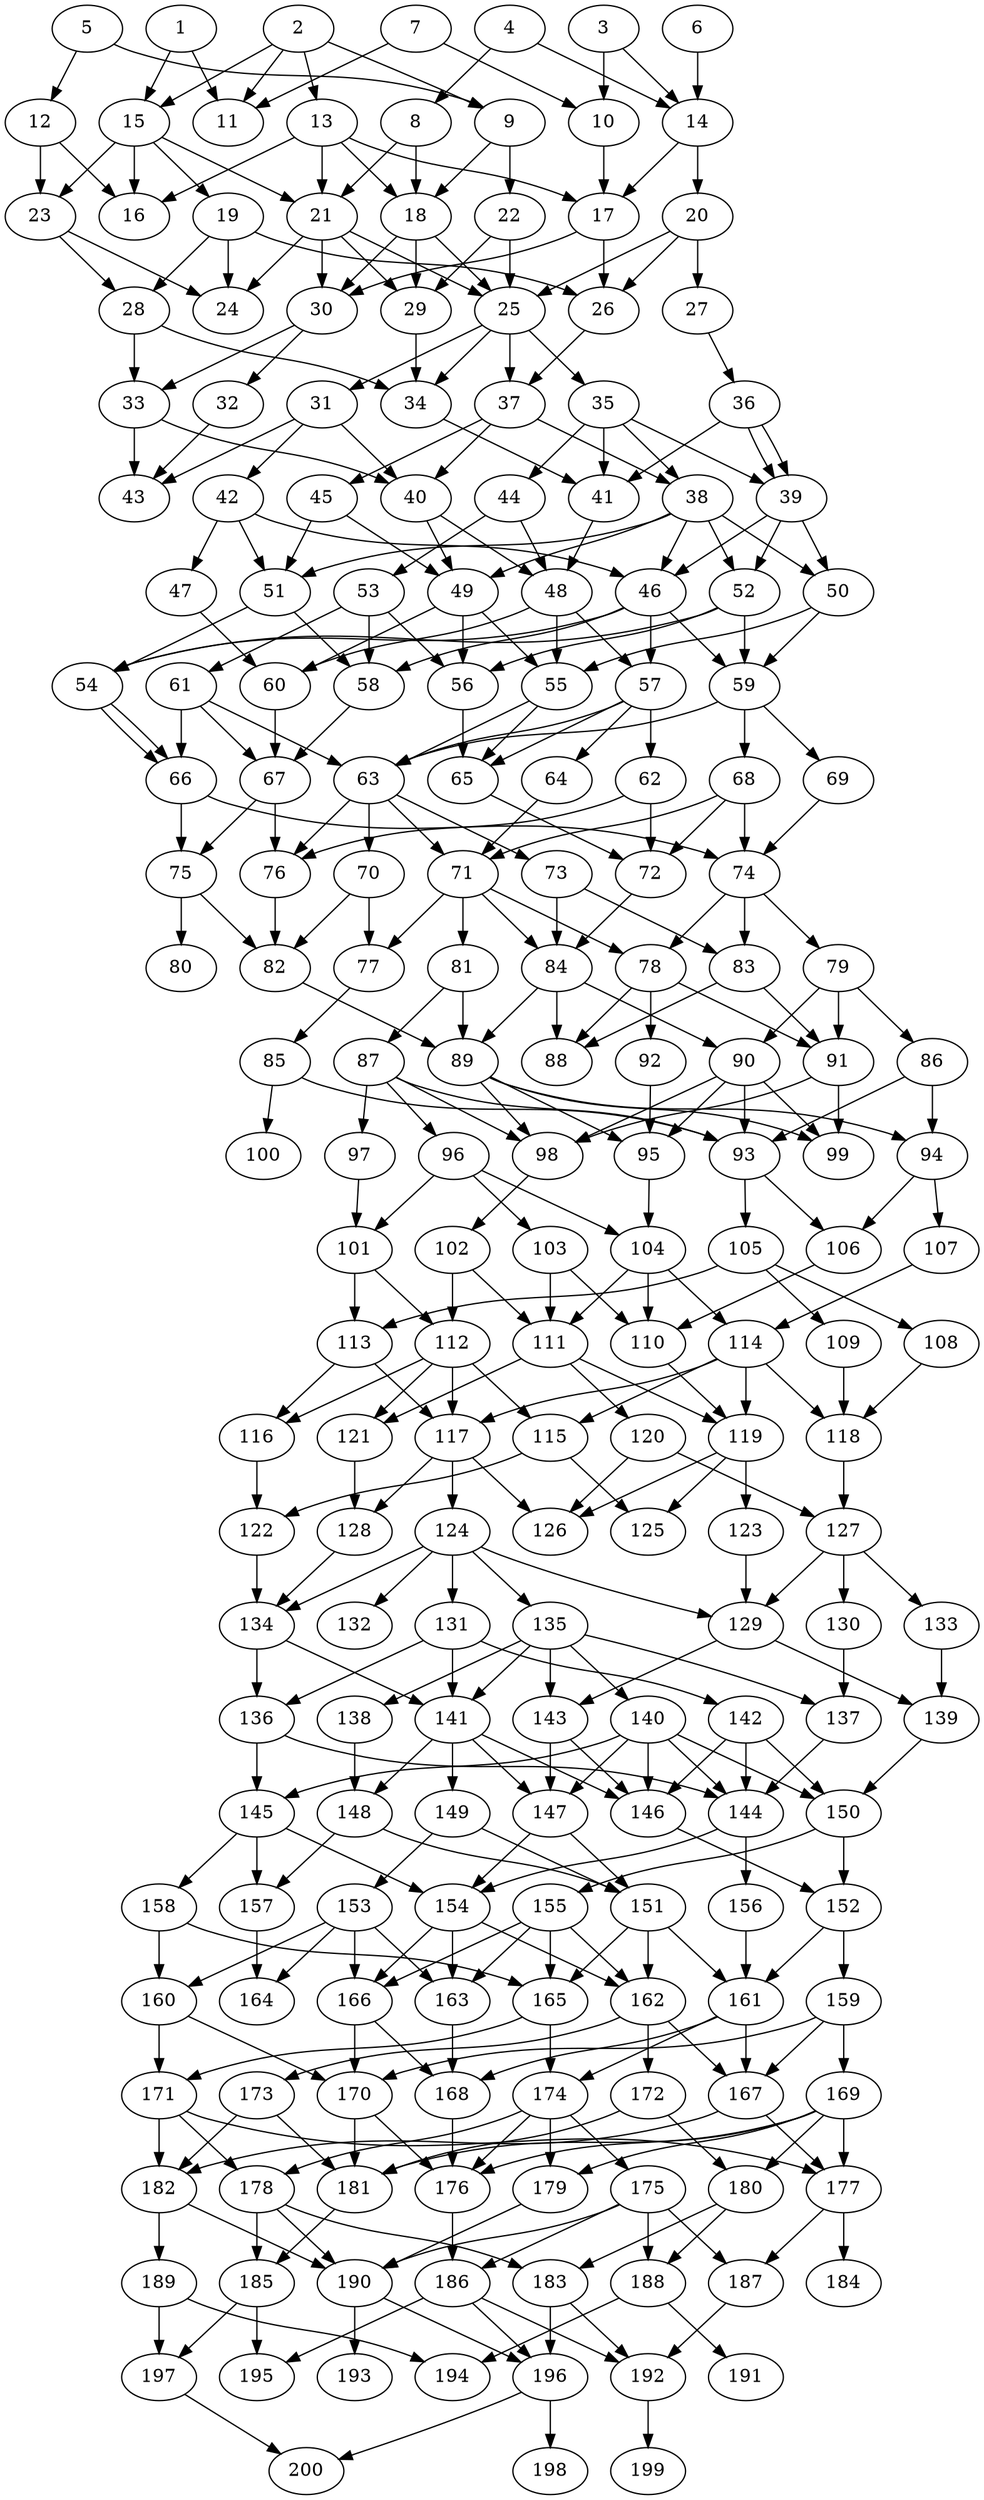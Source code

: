 // DAG automatically generated by daggen at Wed Apr 12 12:22:20 2017
// ./daggen --dot -n 200 --jump=1 --fat=0.4 --regularity=0.8 --density=0.4 
digraph G {
  1 [size="165665526572", alpha="0.10"]
  1 -> 11 [size ="679477248"]
  1 -> 15 [size ="679477248"]
  2 [size="231928233984", alpha="0.19"]
  2 -> 9 [size ="301989888"]
  2 -> 11 [size ="301989888"]
  2 -> 13 [size ="301989888"]
  2 -> 15 [size ="301989888"]
  3 [size="791645869529", alpha="0.14"]
  3 -> 10 [size ="679477248"]
  3 -> 14 [size ="679477248"]
  4 [size="128659902612", alpha="0.17"]
  4 -> 8 [size ="134217728"]
  4 -> 14 [size ="134217728"]
  5 [size="231928233984", alpha="0.14"]
  5 -> 9 [size ="301989888"]
  5 -> 12 [size ="301989888"]
  6 [size="8589934592", alpha="0.09"]
  6 -> 14 [size ="33554432"]
  7 [size="28991029248", alpha="0.19"]
  7 -> 10 [size ="75497472"]
  7 -> 11 [size ="75497472"]
  8 [size="107484559596", alpha="0.05"]
  8 -> 18 [size ="209715200"]
  8 -> 21 [size ="209715200"]
  9 [size="68719476736", alpha="0.15"]
  9 -> 18 [size ="134217728"]
  9 -> 22 [size ="134217728"]
  10 [size="34982890656", alpha="0.13"]
  10 -> 17 [size ="679477248"]
  11 [size="134217728000", alpha="0.15"]
  12 [size="944366943269", alpha="0.06"]
  12 -> 16 [size ="679477248"]
  12 -> 23 [size ="679477248"]
  13 [size="279138763795", alpha="0.08"]
  13 -> 16 [size ="209715200"]
  13 -> 17 [size ="209715200"]
  13 -> 18 [size ="209715200"]
  13 -> 21 [size ="209715200"]
  14 [size="1659401641", alpha="0.04"]
  14 -> 17 [size ="33554432"]
  14 -> 20 [size ="33554432"]
  15 [size="1422960939", alpha="0.12"]
  15 -> 16 [size ="134217728"]
  15 -> 19 [size ="134217728"]
  15 -> 21 [size ="134217728"]
  15 -> 23 [size ="134217728"]
  16 [size="136056909264", alpha="0.11"]
  17 [size="33867452922", alpha="0.16"]
  17 -> 26 [size ="838860800"]
  17 -> 30 [size ="838860800"]
  18 [size="46539497346", alpha="0.16"]
  18 -> 25 [size ="209715200"]
  18 -> 29 [size ="209715200"]
  18 -> 30 [size ="209715200"]
  19 [size="7243885342", alpha="0.02"]
  19 -> 24 [size ="134217728"]
  19 -> 26 [size ="134217728"]
  19 -> 28 [size ="134217728"]
  20 [size="161263937363", alpha="0.20"]
  20 -> 25 [size ="411041792"]
  20 -> 26 [size ="411041792"]
  20 -> 27 [size ="411041792"]
  21 [size="1073741824000", alpha="0.01"]
  21 -> 24 [size ="838860800"]
  21 -> 25 [size ="838860800"]
  21 -> 29 [size ="838860800"]
  21 -> 30 [size ="838860800"]
  22 [size="37838164675", alpha="0.08"]
  22 -> 25 [size ="75497472"]
  22 -> 29 [size ="75497472"]
  23 [size="68719476736", alpha="0.11"]
  23 -> 24 [size ="134217728"]
  23 -> 28 [size ="134217728"]
  24 [size="1204672272535", alpha="0.19"]
  25 [size="6194836174", alpha="0.15"]
  25 -> 31 [size ="209715200"]
  25 -> 34 [size ="209715200"]
  25 -> 35 [size ="209715200"]
  25 -> 37 [size ="209715200"]
  26 [size="3869704602", alpha="0.14"]
  26 -> 37 [size ="209715200"]
  27 [size="8589934592", alpha="0.13"]
  27 -> 36 [size ="33554432"]
  28 [size="33327038898", alpha="0.03"]
  28 -> 33 [size ="75497472"]
  28 -> 34 [size ="75497472"]
  29 [size="26036862313", alpha="0.16"]
  29 -> 34 [size ="411041792"]
  30 [size="93734547840", alpha="0.10"]
  30 -> 32 [size ="134217728"]
  30 -> 33 [size ="134217728"]
  31 [size="10732940768", alpha="0.14"]
  31 -> 40 [size ="536870912"]
  31 -> 42 [size ="536870912"]
  31 -> 43 [size ="536870912"]
  32 [size="601427372", alpha="0.09"]
  32 -> 43 [size ="33554432"]
  33 [size="298466027201", alpha="0.19"]
  33 -> 40 [size ="411041792"]
  33 -> 43 [size ="411041792"]
  34 [size="364849667018", alpha="0.11"]
  34 -> 41 [size ="301989888"]
  35 [size="17245048664", alpha="0.19"]
  35 -> 38 [size ="536870912"]
  35 -> 39 [size ="536870912"]
  35 -> 41 [size ="536870912"]
  35 -> 44 [size ="536870912"]
  36 [size="21627042007", alpha="0.05"]
  36 -> 39 [size ="411041792"]
  36 -> 39 [size ="411041792"]
  36 -> 41 [size ="411041792"]
  37 [size="782757789696", alpha="0.00"]
  37 -> 38 [size ="679477248"]
  37 -> 40 [size ="679477248"]
  37 -> 45 [size ="679477248"]
  38 [size="10024005808", alpha="0.07"]
  38 -> 46 [size ="411041792"]
  38 -> 49 [size ="411041792"]
  38 -> 50 [size ="411041792"]
  38 -> 51 [size ="411041792"]
  38 -> 52 [size ="411041792"]
  39 [size="231928233984", alpha="0.11"]
  39 -> 46 [size ="301989888"]
  39 -> 50 [size ="301989888"]
  39 -> 52 [size ="301989888"]
  40 [size="782757789696", alpha="0.07"]
  40 -> 48 [size ="679477248"]
  40 -> 49 [size ="679477248"]
  41 [size="12347083004", alpha="0.12"]
  41 -> 48 [size ="33554432"]
  42 [size="42431990937", alpha="0.13"]
  42 -> 46 [size ="679477248"]
  42 -> 47 [size ="679477248"]
  42 -> 51 [size ="679477248"]
  43 [size="143965767655", alpha="0.01"]
  44 [size="28991029248", alpha="0.19"]
  44 -> 48 [size ="75497472"]
  44 -> 53 [size ="75497472"]
  45 [size="19387458381", alpha="0.10"]
  45 -> 49 [size ="679477248"]
  45 -> 51 [size ="679477248"]
  46 [size="14593459246", alpha="0.03"]
  46 -> 54 [size ="411041792"]
  46 -> 57 [size ="411041792"]
  46 -> 58 [size ="411041792"]
  46 -> 59 [size ="411041792"]
  47 [size="4351482431", alpha="0.18"]
  47 -> 60 [size ="75497472"]
  48 [size="368293445632", alpha="0.13"]
  48 -> 55 [size ="411041792"]
  48 -> 57 [size ="411041792"]
  48 -> 60 [size ="411041792"]
  49 [size="753954994129", alpha="0.14"]
  49 -> 55 [size ="679477248"]
  49 -> 56 [size ="679477248"]
  49 -> 60 [size ="679477248"]
  50 [size="13116174614", alpha="0.20"]
  50 -> 55 [size ="411041792"]
  50 -> 59 [size ="411041792"]
  51 [size="40047379768", alpha="0.19"]
  51 -> 54 [size ="679477248"]
  51 -> 58 [size ="679477248"]
  52 [size="192408048623", alpha="0.09"]
  52 -> 54 [size ="301989888"]
  52 -> 56 [size ="301989888"]
  52 -> 59 [size ="301989888"]
  53 [size="29007348528", alpha="0.07"]
  53 -> 56 [size ="536870912"]
  53 -> 58 [size ="536870912"]
  53 -> 61 [size ="536870912"]
  54 [size="6649856354", alpha="0.09"]
  54 -> 66 [size ="134217728"]
  54 -> 66 [size ="134217728"]
  55 [size="8069443224", alpha="0.04"]
  55 -> 63 [size ="411041792"]
  55 -> 65 [size ="411041792"]
  56 [size="782757789696", alpha="0.14"]
  56 -> 65 [size ="679477248"]
  57 [size="68719476736", alpha="0.16"]
  57 -> 62 [size ="134217728"]
  57 -> 63 [size ="134217728"]
  57 -> 64 [size ="134217728"]
  57 -> 65 [size ="134217728"]
  58 [size="15300750144", alpha="0.07"]
  58 -> 67 [size ="301989888"]
  59 [size="549755813888", alpha="0.05"]
  59 -> 63 [size ="536870912"]
  59 -> 68 [size ="536870912"]
  59 -> 69 [size ="536870912"]
  60 [size="1141978214", alpha="0.16"]
  60 -> 67 [size ="75497472"]
  61 [size="33361883128", alpha="0.05"]
  61 -> 63 [size ="838860800"]
  61 -> 66 [size ="838860800"]
  61 -> 67 [size ="838860800"]
  62 [size="5889168654", alpha="0.19"]
  62 -> 72 [size ="134217728"]
  62 -> 76 [size ="134217728"]
  63 [size="180950730413", alpha="0.15"]
  63 -> 70 [size ="679477248"]
  63 -> 71 [size ="679477248"]
  63 -> 73 [size ="679477248"]
  63 -> 76 [size ="679477248"]
  64 [size="89805316109", alpha="0.18"]
  64 -> 71 [size ="411041792"]
  65 [size="4326599100", alpha="0.13"]
  65 -> 72 [size ="75497472"]
  66 [size="15375961600", alpha="0.06"]
  66 -> 74 [size ="411041792"]
  66 -> 75 [size ="411041792"]
  67 [size="114802053962", alpha="0.09"]
  67 -> 75 [size ="209715200"]
  67 -> 76 [size ="209715200"]
  68 [size="97525728176", alpha="0.07"]
  68 -> 71 [size ="209715200"]
  68 -> 72 [size ="209715200"]
  68 -> 74 [size ="209715200"]
  69 [size="16835187912", alpha="0.01"]
  69 -> 74 [size ="536870912"]
  70 [size="17638098676", alpha="0.18"]
  70 -> 77 [size ="33554432"]
  70 -> 82 [size ="33554432"]
  71 [size="2264945278", alpha="0.20"]
  71 -> 77 [size ="134217728"]
  71 -> 78 [size ="134217728"]
  71 -> 81 [size ="134217728"]
  71 -> 84 [size ="134217728"]
  72 [size="23413524420", alpha="0.06"]
  72 -> 84 [size ="75497472"]
  73 [size="1073741824000", alpha="0.12"]
  73 -> 83 [size ="838860800"]
  73 -> 84 [size ="838860800"]
  74 [size="28991029248", alpha="0.10"]
  74 -> 78 [size ="75497472"]
  74 -> 79 [size ="75497472"]
  74 -> 83 [size ="75497472"]
  75 [size="60262445585", alpha="0.12"]
  75 -> 80 [size ="75497472"]
  75 -> 82 [size ="75497472"]
  76 [size="8619166312", alpha="0.09"]
  76 -> 82 [size ="411041792"]
  77 [size="15209267909", alpha="0.14"]
  77 -> 85 [size ="411041792"]
  78 [size="782757789696", alpha="0.02"]
  78 -> 88 [size ="679477248"]
  78 -> 91 [size ="679477248"]
  78 -> 92 [size ="679477248"]
  79 [size="9122675285", alpha="0.17"]
  79 -> 86 [size ="411041792"]
  79 -> 90 [size ="411041792"]
  79 -> 91 [size ="411041792"]
  80 [size="13419381392", alpha="0.07"]
  81 [size="368293445632", alpha="0.15"]
  81 -> 87 [size ="411041792"]
  81 -> 89 [size ="411041792"]
  82 [size="42213393978", alpha="0.05"]
  82 -> 89 [size ="33554432"]
  83 [size="94054551486", alpha="0.00"]
  83 -> 88 [size ="209715200"]
  83 -> 91 [size ="209715200"]
  84 [size="268905005149", alpha="0.01"]
  84 -> 88 [size ="209715200"]
  84 -> 89 [size ="209715200"]
  84 -> 90 [size ="209715200"]
  85 [size="68719476736", alpha="0.02"]
  85 -> 93 [size ="134217728"]
  85 -> 100 [size ="134217728"]
  86 [size="8868088044", alpha="0.02"]
  86 -> 93 [size ="301989888"]
  86 -> 94 [size ="301989888"]
  87 [size="11096649524", alpha="0.20"]
  87 -> 93 [size ="411041792"]
  87 -> 96 [size ="411041792"]
  87 -> 97 [size ="411041792"]
  87 -> 98 [size ="411041792"]
  88 [size="134217728000", alpha="0.19"]
  89 [size="39092622525", alpha="0.04"]
  89 -> 94 [size ="75497472"]
  89 -> 95 [size ="75497472"]
  89 -> 98 [size ="75497472"]
  89 -> 99 [size ="75497472"]
  90 [size="28991029248", alpha="0.10"]
  90 -> 93 [size ="75497472"]
  90 -> 95 [size ="75497472"]
  90 -> 98 [size ="75497472"]
  90 -> 99 [size ="75497472"]
  91 [size="20236492147", alpha="0.10"]
  91 -> 98 [size ="33554432"]
  91 -> 99 [size ="33554432"]
  92 [size="106771701097", alpha="0.09"]
  92 -> 95 [size ="75497472"]
  93 [size="619960426502", alpha="0.07"]
  93 -> 105 [size ="838860800"]
  93 -> 106 [size ="838860800"]
  94 [size="715120682016", alpha="0.07"]
  94 -> 106 [size ="536870912"]
  94 -> 107 [size ="536870912"]
  95 [size="28991029248", alpha="0.09"]
  95 -> 104 [size ="75497472"]
  96 [size="13653317950", alpha="0.13"]
  96 -> 101 [size ="301989888"]
  96 -> 103 [size ="301989888"]
  96 -> 104 [size ="301989888"]
  97 [size="300760194949", alpha="0.01"]
  97 -> 101 [size ="838860800"]
  98 [size="20502169732", alpha="0.03"]
  98 -> 102 [size ="33554432"]
  99 [size="549755813888", alpha="0.17"]
  100 [size="472925480658", alpha="0.18"]
  101 [size="21995658565", alpha="0.06"]
  101 -> 112 [size ="411041792"]
  101 -> 113 [size ="411041792"]
  102 [size="368293445632", alpha="0.14"]
  102 -> 111 [size ="411041792"]
  102 -> 112 [size ="411041792"]
  103 [size="7725926810", alpha="0.11"]
  103 -> 110 [size ="33554432"]
  103 -> 111 [size ="33554432"]
  104 [size="538740730632", alpha="0.13"]
  104 -> 110 [size ="536870912"]
  104 -> 111 [size ="536870912"]
  104 -> 114 [size ="536870912"]
  105 [size="5045329069", alpha="0.13"]
  105 -> 108 [size ="411041792"]
  105 -> 109 [size ="411041792"]
  105 -> 113 [size ="411041792"]
  106 [size="106392743024", alpha="0.03"]
  106 -> 110 [size ="209715200"]
  107 [size="106622828700", alpha="0.05"]
  107 -> 114 [size ="134217728"]
  108 [size="292751893356", alpha="0.05"]
  108 -> 118 [size ="536870912"]
  109 [size="20700631130", alpha="0.13"]
  109 -> 118 [size ="33554432"]
  110 [size="799365216", alpha="0.02"]
  110 -> 119 [size ="33554432"]
  111 [size="110756160924", alpha="0.01"]
  111 -> 119 [size ="134217728"]
  111 -> 120 [size ="134217728"]
  111 -> 121 [size ="134217728"]
  112 [size="42531608086", alpha="0.13"]
  112 -> 115 [size ="33554432"]
  112 -> 116 [size ="33554432"]
  112 -> 117 [size ="33554432"]
  112 -> 121 [size ="33554432"]
  113 [size="1073741824000", alpha="0.08"]
  113 -> 116 [size ="838860800"]
  113 -> 117 [size ="838860800"]
  114 [size="368293445632", alpha="0.17"]
  114 -> 115 [size ="411041792"]
  114 -> 117 [size ="411041792"]
  114 -> 118 [size ="411041792"]
  114 -> 119 [size ="411041792"]
  115 [size="368899677720", alpha="0.05"]
  115 -> 122 [size ="411041792"]
  115 -> 125 [size ="411041792"]
  116 [size="549755813888", alpha="0.15"]
  116 -> 122 [size ="536870912"]
  117 [size="154296909887", alpha="0.13"]
  117 -> 124 [size ="411041792"]
  117 -> 126 [size ="411041792"]
  117 -> 128 [size ="411041792"]
  118 [size="247672655461", alpha="0.15"]
  118 -> 127 [size ="209715200"]
  119 [size="28991029248", alpha="0.04"]
  119 -> 123 [size ="75497472"]
  119 -> 125 [size ="75497472"]
  119 -> 126 [size ="75497472"]
  120 [size="4286228286", alpha="0.05"]
  120 -> 126 [size ="134217728"]
  120 -> 127 [size ="134217728"]
  121 [size="549755813888", alpha="0.07"]
  121 -> 128 [size ="536870912"]
  122 [size="58453484988", alpha="0.18"]
  122 -> 134 [size ="134217728"]
  123 [size="254048687621", alpha="0.08"]
  123 -> 129 [size ="411041792"]
  124 [size="346366179897", alpha="0.02"]
  124 -> 129 [size ="301989888"]
  124 -> 131 [size ="301989888"]
  124 -> 132 [size ="301989888"]
  124 -> 134 [size ="301989888"]
  124 -> 135 [size ="301989888"]
  125 [size="669581687023", alpha="0.04"]
  126 [size="4723390054", alpha="0.08"]
  127 [size="1032595525775", alpha="0.04"]
  127 -> 129 [size ="838860800"]
  127 -> 130 [size ="838860800"]
  127 -> 133 [size ="838860800"]
  128 [size="26014320299", alpha="0.18"]
  128 -> 134 [size ="33554432"]
  129 [size="549755813888", alpha="0.20"]
  129 -> 139 [size ="536870912"]
  129 -> 143 [size ="536870912"]
  130 [size="4274002604", alpha="0.20"]
  130 -> 137 [size ="134217728"]
  131 [size="549755813888", alpha="0.05"]
  131 -> 136 [size ="536870912"]
  131 -> 141 [size ="536870912"]
  131 -> 142 [size ="536870912"]
  132 [size="549755813888", alpha="0.10"]
  133 [size="8589934592", alpha="0.05"]
  133 -> 139 [size ="33554432"]
  134 [size="435160340472", alpha="0.10"]
  134 -> 136 [size ="411041792"]
  134 -> 141 [size ="411041792"]
  135 [size="3409980575", alpha="0.08"]
  135 -> 137 [size ="134217728"]
  135 -> 138 [size ="134217728"]
  135 -> 140 [size ="134217728"]
  135 -> 141 [size ="134217728"]
  135 -> 143 [size ="134217728"]
  136 [size="12203183441", alpha="0.09"]
  136 -> 144 [size ="679477248"]
  136 -> 145 [size ="679477248"]
  137 [size="68719476736", alpha="0.13"]
  137 -> 144 [size ="134217728"]
  138 [size="1073741824000", alpha="0.13"]
  138 -> 148 [size ="838860800"]
  139 [size="328076953459", alpha="0.01"]
  139 -> 150 [size ="209715200"]
  140 [size="231928233984", alpha="0.10"]
  140 -> 144 [size ="301989888"]
  140 -> 145 [size ="301989888"]
  140 -> 146 [size ="301989888"]
  140 -> 147 [size ="301989888"]
  140 -> 150 [size ="301989888"]
  141 [size="68719476736", alpha="0.18"]
  141 -> 146 [size ="134217728"]
  141 -> 147 [size ="134217728"]
  141 -> 148 [size ="134217728"]
  141 -> 149 [size ="134217728"]
  142 [size="782757789696", alpha="0.02"]
  142 -> 144 [size ="679477248"]
  142 -> 146 [size ="679477248"]
  142 -> 150 [size ="679477248"]
  143 [size="782757789696", alpha="0.12"]
  143 -> 146 [size ="679477248"]
  143 -> 147 [size ="679477248"]
  144 [size="6785747648", alpha="0.12"]
  144 -> 154 [size ="134217728"]
  144 -> 156 [size ="134217728"]
  145 [size="119643607380", alpha="0.04"]
  145 -> 154 [size ="134217728"]
  145 -> 157 [size ="134217728"]
  145 -> 158 [size ="134217728"]
  146 [size="1000610662826", alpha="0.05"]
  146 -> 152 [size ="679477248"]
  147 [size="33337402703", alpha="0.07"]
  147 -> 151 [size ="679477248"]
  147 -> 154 [size ="679477248"]
  148 [size="46982518959", alpha="0.06"]
  148 -> 151 [size ="838860800"]
  148 -> 157 [size ="838860800"]
  149 [size="1475075180", alpha="0.18"]
  149 -> 151 [size ="33554432"]
  149 -> 153 [size ="33554432"]
  150 [size="28991029248", alpha="0.18"]
  150 -> 152 [size ="75497472"]
  150 -> 155 [size ="75497472"]
  151 [size="19211688934", alpha="0.19"]
  151 -> 161 [size ="536870912"]
  151 -> 162 [size ="536870912"]
  151 -> 165 [size ="536870912"]
  152 [size="5051625825", alpha="0.10"]
  152 -> 159 [size ="134217728"]
  152 -> 161 [size ="134217728"]
  153 [size="1740298813", alpha="0.18"]
  153 -> 160 [size ="33554432"]
  153 -> 163 [size ="33554432"]
  153 -> 164 [size ="33554432"]
  153 -> 166 [size ="33554432"]
  154 [size="368293445632", alpha="0.10"]
  154 -> 162 [size ="411041792"]
  154 -> 163 [size ="411041792"]
  154 -> 166 [size ="411041792"]
  155 [size="68719476736", alpha="0.06"]
  155 -> 162 [size ="134217728"]
  155 -> 163 [size ="134217728"]
  155 -> 165 [size ="134217728"]
  155 -> 166 [size ="134217728"]
  156 [size="68719476736", alpha="0.08"]
  156 -> 161 [size ="134217728"]
  157 [size="6967209355", alpha="0.09"]
  157 -> 164 [size ="134217728"]
  158 [size="5444845439", alpha="0.02"]
  158 -> 160 [size ="209715200"]
  158 -> 165 [size ="209715200"]
  159 [size="782757789696", alpha="0.01"]
  159 -> 167 [size ="679477248"]
  159 -> 169 [size ="679477248"]
  159 -> 170 [size ="679477248"]
  160 [size="134217728000", alpha="0.08"]
  160 -> 170 [size ="209715200"]
  160 -> 171 [size ="209715200"]
  161 [size="134217728000", alpha="0.00"]
  161 -> 167 [size ="209715200"]
  161 -> 168 [size ="209715200"]
  161 -> 174 [size ="209715200"]
  162 [size="28322648731", alpha="0.04"]
  162 -> 167 [size ="838860800"]
  162 -> 172 [size ="838860800"]
  162 -> 173 [size ="838860800"]
  163 [size="595436901709", alpha="0.05"]
  163 -> 168 [size ="838860800"]
  164 [size="8589934592", alpha="0.07"]
  165 [size="1100573302501", alpha="0.05"]
  165 -> 171 [size ="679477248"]
  165 -> 174 [size ="679477248"]
  166 [size="1888849236", alpha="0.02"]
  166 -> 168 [size ="134217728"]
  166 -> 170 [size ="134217728"]
  167 [size="630547804297", alpha="0.05"]
  167 -> 177 [size ="838860800"]
  167 -> 182 [size ="838860800"]
  168 [size="1133860820837", alpha="0.07"]
  168 -> 176 [size ="838860800"]
  169 [size="45037041054", alpha="0.20"]
  169 -> 176 [size ="33554432"]
  169 -> 177 [size ="33554432"]
  169 -> 179 [size ="33554432"]
  169 -> 180 [size ="33554432"]
  169 -> 181 [size ="33554432"]
  170 [size="134217728000", alpha="0.07"]
  170 -> 176 [size ="209715200"]
  170 -> 181 [size ="209715200"]
  171 [size="3449668797", alpha="0.05"]
  171 -> 177 [size ="75497472"]
  171 -> 178 [size ="75497472"]
  171 -> 182 [size ="75497472"]
  172 [size="549755813888", alpha="0.12"]
  172 -> 180 [size ="536870912"]
  172 -> 181 [size ="536870912"]
  173 [size="2051901389", alpha="0.09"]
  173 -> 181 [size ="75497472"]
  173 -> 182 [size ="75497472"]
  174 [size="4430550957", alpha="0.07"]
  174 -> 175 [size ="301989888"]
  174 -> 176 [size ="301989888"]
  174 -> 178 [size ="301989888"]
  174 -> 179 [size ="301989888"]
  175 [size="359169089562", alpha="0.09"]
  175 -> 186 [size ="301989888"]
  175 -> 187 [size ="301989888"]
  175 -> 188 [size ="301989888"]
  175 -> 190 [size ="301989888"]
  176 [size="6895978719", alpha="0.11"]
  176 -> 186 [size ="301989888"]
  177 [size="28991029248", alpha="0.12"]
  177 -> 184 [size ="75497472"]
  177 -> 187 [size ="75497472"]
  178 [size="8589934592", alpha="0.05"]
  178 -> 183 [size ="33554432"]
  178 -> 185 [size ="33554432"]
  178 -> 190 [size ="33554432"]
  179 [size="189970765926", alpha="0.03"]
  179 -> 190 [size ="209715200"]
  180 [size="156226646680", alpha="0.18"]
  180 -> 183 [size ="536870912"]
  180 -> 188 [size ="536870912"]
  181 [size="189104992410", alpha="0.17"]
  181 -> 185 [size ="209715200"]
  182 [size="23252667129", alpha="0.02"]
  182 -> 189 [size ="411041792"]
  182 -> 190 [size ="411041792"]
  183 [size="368293445632", alpha="0.01"]
  183 -> 192 [size ="411041792"]
  183 -> 196 [size ="411041792"]
  184 [size="8589934592", alpha="0.06"]
  185 [size="231928233984", alpha="0.11"]
  185 -> 195 [size ="301989888"]
  185 -> 197 [size ="301989888"]
  186 [size="782757789696", alpha="0.05"]
  186 -> 192 [size ="679477248"]
  186 -> 195 [size ="679477248"]
  186 -> 196 [size ="679477248"]
  187 [size="129603161537", alpha="0.02"]
  187 -> 192 [size ="209715200"]
  188 [size="134217728000", alpha="0.15"]
  188 -> 191 [size ="209715200"]
  188 -> 194 [size ="209715200"]
  189 [size="11163742275", alpha="0.04"]
  189 -> 194 [size ="411041792"]
  189 -> 197 [size ="411041792"]
  190 [size="4113613896", alpha="0.16"]
  190 -> 193 [size ="75497472"]
  190 -> 196 [size ="75497472"]
  191 [size="549755813888", alpha="0.16"]
  192 [size="28991029248", alpha="0.14"]
  192 -> 199 [size ="75497472"]
  193 [size="231928233984", alpha="0.07"]
  194 [size="11102126312", alpha="0.06"]
  195 [size="12792101029", alpha="0.15"]
  196 [size="23932793525", alpha="0.12"]
  196 -> 198 [size ="33554432"]
  196 -> 200 [size ="33554432"]
  197 [size="782757789696", alpha="0.20"]
  197 -> 200 [size ="679477248"]
  198 [size="1073741824000", alpha="0.13"]
  199 [size="33739343297", alpha="0.04"]
  200 [size="30498371034", alpha="0.10"]
}
